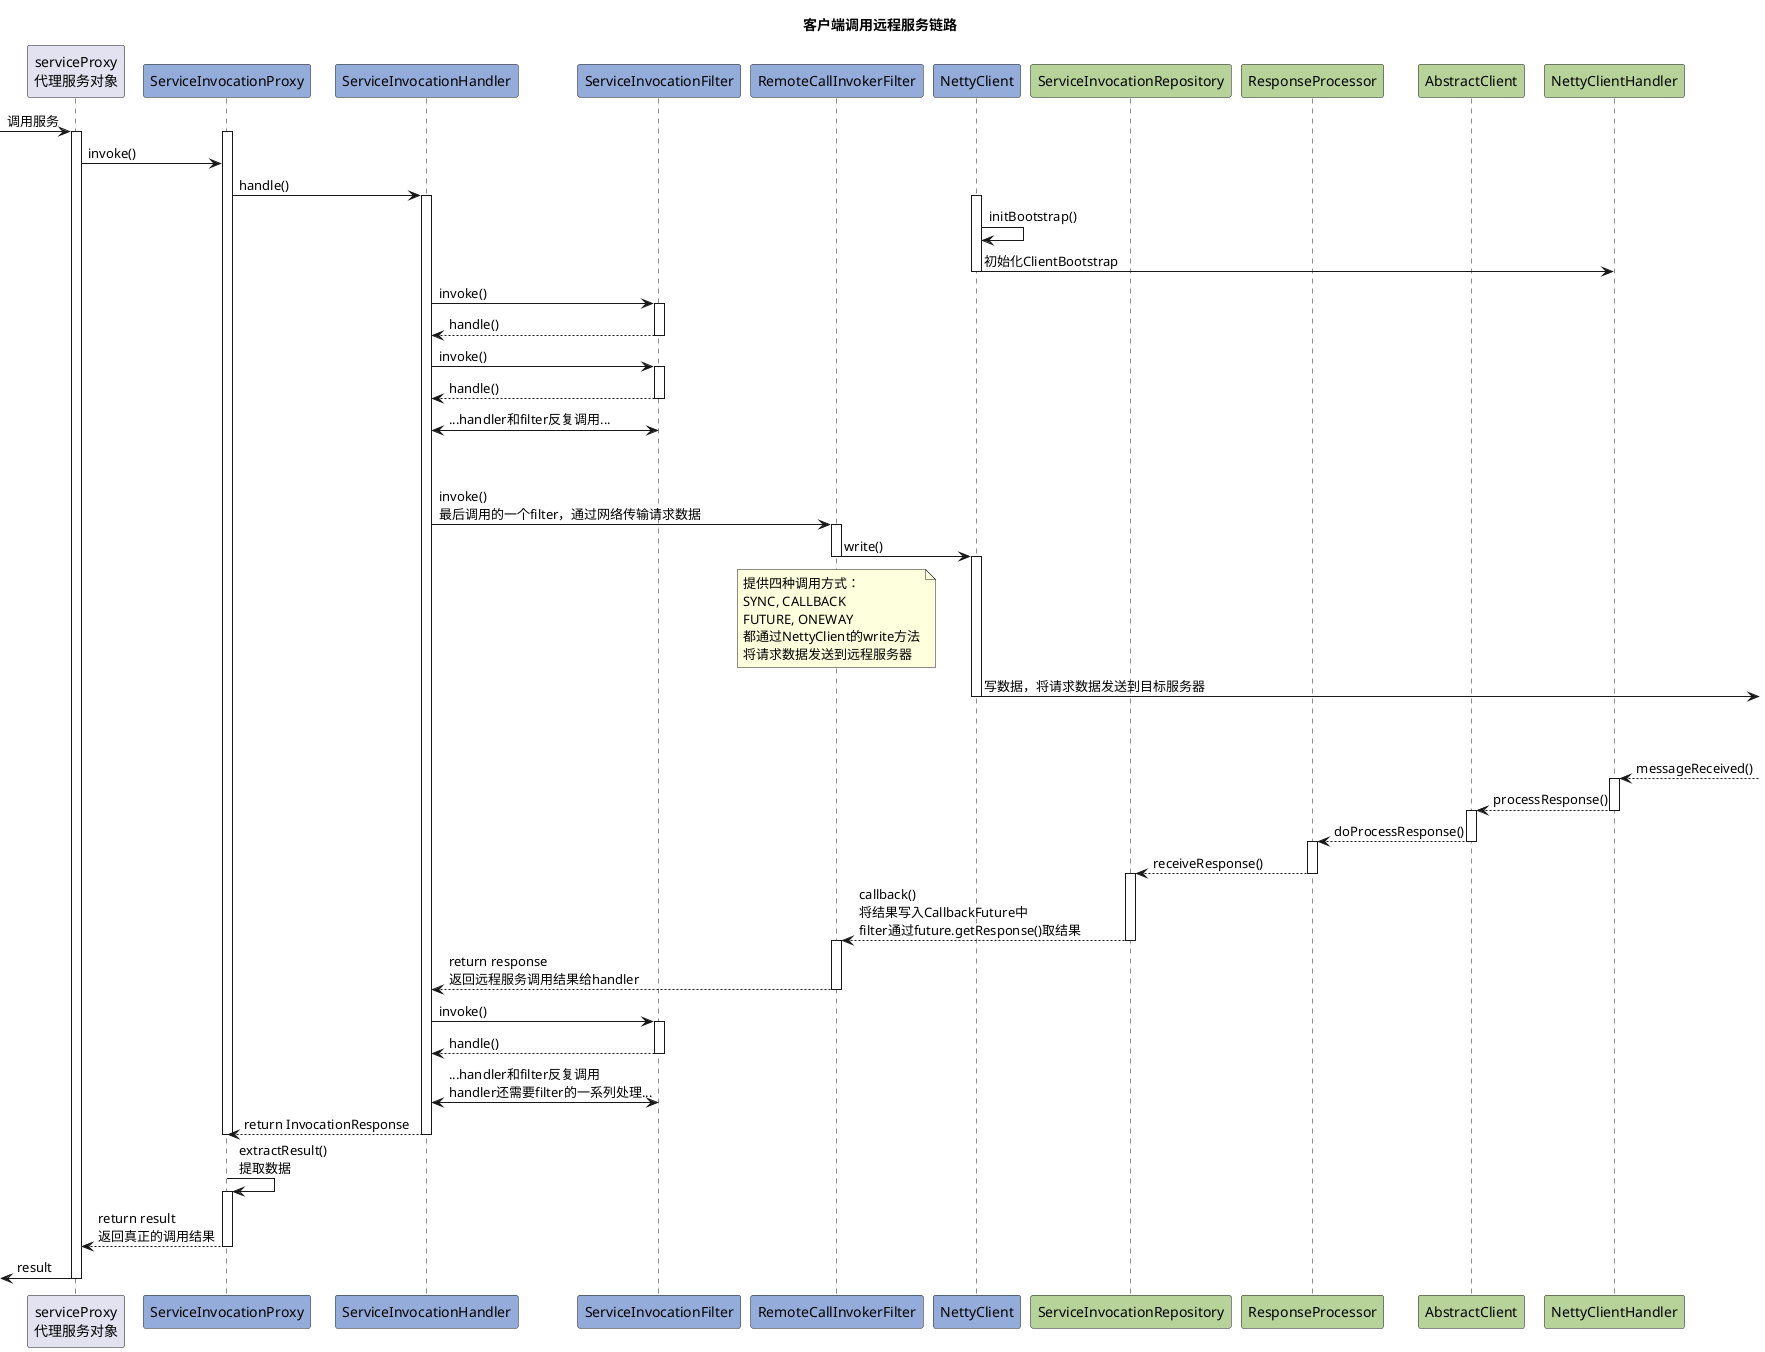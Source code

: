 @startuml
title 客户端调用远程服务链路
participant "serviceProxy\n代理服务对象" as 代理服务对象
participant ServiceInvocationProxy #94acda
participant ServiceInvocationHandler #94acda
participant ServiceInvocationFilter #94acda
participant RemoteCallInvokerFilter #94acda
participant NettyClient #94acda
participant ServiceInvocationRepository #b7d39a
participant ResponseProcessor #b7d39a
participant AbstractClient #b7d39a
participant NettyClientHandler #b7d39a

[-> 代理服务对象 ++ : 调用服务
activate ServiceInvocationProxy
代理服务对象 -> ServiceInvocationProxy : invoke()
ServiceInvocationProxy -> ServiceInvocationHandler ++ : handle()
activate NettyClient
NettyClient -> NettyClient : initBootstrap()
NettyClient -> NettyClientHandler : 初始化ClientBootstrap
deactivate NettyClient
ServiceInvocationHandler -> ServiceInvocationFilter ++ : invoke()
ServiceInvocationFilter --> ServiceInvocationHandler -- : handle()
ServiceInvocationHandler -> ServiceInvocationFilter ++ : invoke()
ServiceInvocationFilter --> ServiceInvocationHandler -- : handle()
ServiceInvocationHandler <-> ServiceInvocationFilter : ...handler和filter反复调用...
||45||
ServiceInvocationHandler -> RemoteCallInvokerFilter ++ : invoke()\n最后调用的一个filter，通过网络传输请求数据
RemoteCallInvokerFilter -> NettyClient -- : write()
note over RemoteCallInvokerFilter
    提供四种调用方式：
    SYNC, CALLBACK
    FUTURE, ONEWAY
    都通过NettyClient的write方法
    将请求数据发送到远程服务器
end note
activate NettyClient
NettyClient ->] : 写数据，将请求数据发送到目标服务器
deactivate NettyClient
||50||
NettyClientHandler <--] ++ : messageReceived()
NettyClientHandler --> AbstractClient --: processResponse()
activate AbstractClient
AbstractClient --> ResponseProcessor : doProcessResponse()
deactivate AbstractClient
activate ResponseProcessor
ResponseProcessor --> ServiceInvocationRepository : receiveResponse()
deactivate ResponseProcessor
activate ServiceInvocationRepository
ServiceInvocationRepository --> RemoteCallInvokerFilter : callback()\n将结果写入CallbackFuture中\nfilter通过future.getResponse()取结果
deactivate ServiceInvocationRepository
activate RemoteCallInvokerFilter
RemoteCallInvokerFilter --> ServiceInvocationHandler : return response\n返回远程服务调用结果给handler
deactivate RemoteCallInvokerFilter
ServiceInvocationHandler -> ServiceInvocationFilter ++: invoke()
ServiceInvocationFilter --> ServiceInvocationHandler --: handle()
ServiceInvocationHandler <-> ServiceInvocationFilter : ...handler和filter反复调用\nhandler还需要filter的一系列处理...
ServiceInvocationHandler --> ServiceInvocationProxy -- : return InvocationResponse
deactivate ServiceInvocationProxy
ServiceInvocationProxy -> ServiceInvocationProxy ++: extractResult()\n提取数据
ServiceInvocationProxy --> 代理服务对象 -- : return result\n返回真正的调用结果
[<- 代理服务对象 -- : result
@enduml